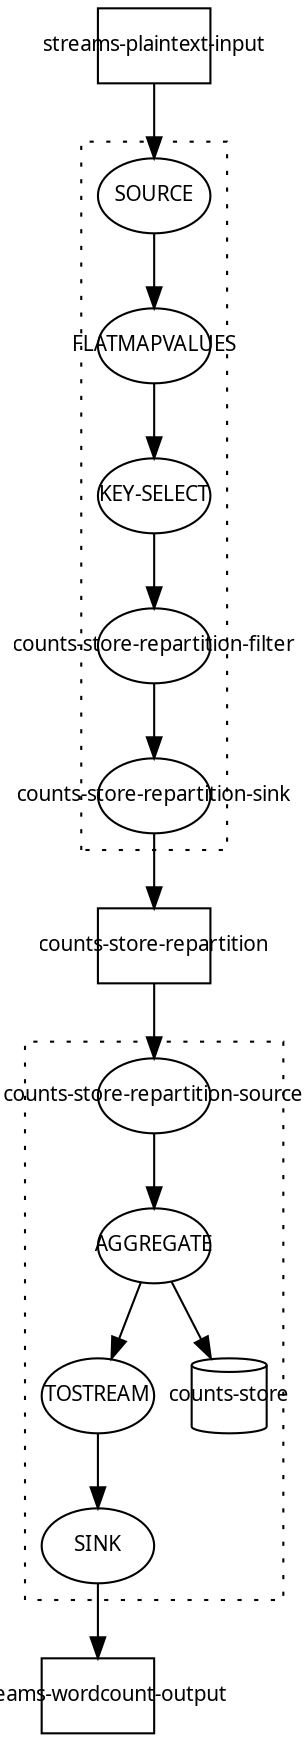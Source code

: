 digraph g_word_count {
  pack="true"
  packmode="clust"
  graph [fontname = "sans-serif", fontsize=10];
  node [fontname = "sans-serif", fontsize=10];
  edge [fontname = "sans-serif", fontsize=10];
  counts_store_repartition [shape=box, fixedsize=true, label="counts-store-repartition", xlabel=""];
  streams_plaintext_input [shape=box, fixedsize=true, label="streams-plaintext-input", xlabel=""];
  streams_wordcount_output [shape=box, fixedsize=true, label="streams-wordcount-output", xlabel=""];
  KSTREAM_SINK_0000000008 -> streams_wordcount_output;
  counts_store_repartition -> counts_store_repartition_source;
  counts_store_repartition_sink -> counts_store_repartition;
  streams_plaintext_input -> KSTREAM_SOURCE_0000000000;
  subgraph cluster_0 {
    style=dotted;
    KSTREAM_FLATMAPVALUES_0000000001 -> KSTREAM_KEY_SELECT_0000000002;
    KSTREAM_KEY_SELECT_0000000002 -> counts_store_repartition_filter;
    KSTREAM_SOURCE_0000000000 -> KSTREAM_FLATMAPVALUES_0000000001;
    counts_store_repartition_filter -> counts_store_repartition_sink;
    KSTREAM_SOURCE_0000000000 [shape=ellipse, fixedsize=true, label="SOURCE", xlabel=""];
    KSTREAM_FLATMAPVALUES_0000000001 [shape=ellipse, fixedsize=true, label="FLATMAPVALUES", xlabel=""];
    KSTREAM_KEY_SELECT_0000000002 [shape=ellipse, fixedsize=true, label="KEY-SELECT", xlabel=""];
    counts_store_repartition_filter [shape=ellipse, fixedsize=true, label="counts-store-repartition-filter", xlabel=""];
    counts_store_repartition_sink [shape=ellipse, fixedsize=true, label="counts-store-repartition-sink", xlabel=""];
  }
  subgraph cluster_1 {
    style=dotted;
    KSTREAM_AGGREGATE_0000000003 -> KTABLE_TOSTREAM_0000000007;
    KTABLE_TOSTREAM_0000000007 -> KSTREAM_SINK_0000000008;
    counts_store_repartition_source -> KSTREAM_AGGREGATE_0000000003;
    counts_store_repartition_source [shape=ellipse, fixedsize=true, label="counts-store-repartition-source", xlabel=""];
    KSTREAM_AGGREGATE_0000000003 [shape=ellipse, fixedsize=true, label="AGGREGATE", xlabel=""];
    KTABLE_TOSTREAM_0000000007 [shape=ellipse, fixedsize=true, label="TOSTREAM", xlabel=""];
    KSTREAM_SINK_0000000008 [shape=ellipse, fixedsize=true, label="SINK", xlabel=""];
    counts_store [shape=cylinder, fixedsize=true, width=0.5, label="counts-store", xlabel=""];
    KSTREAM_AGGREGATE_0000000003 -> counts_store;
  }
}